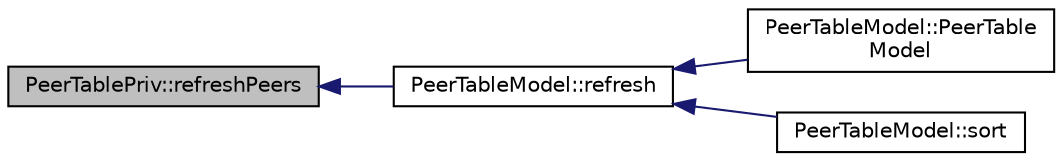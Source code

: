 digraph "PeerTablePriv::refreshPeers"
{
  edge [fontname="Helvetica",fontsize="10",labelfontname="Helvetica",labelfontsize="10"];
  node [fontname="Helvetica",fontsize="10",shape=record];
  rankdir="LR";
  Node15 [label="PeerTablePriv::refreshPeers",height=0.2,width=0.4,color="black", fillcolor="grey75", style="filled", fontcolor="black"];
  Node15 -> Node16 [dir="back",color="midnightblue",fontsize="10",style="solid",fontname="Helvetica"];
  Node16 [label="PeerTableModel::refresh",height=0.2,width=0.4,color="black", fillcolor="white", style="filled",URL="$d7/d25/class_peer_table_model.html#abae14b3fd8a38a60f752f67a57b5b0b3"];
  Node16 -> Node17 [dir="back",color="midnightblue",fontsize="10",style="solid",fontname="Helvetica"];
  Node17 [label="PeerTableModel::PeerTable\lModel",height=0.2,width=0.4,color="black", fillcolor="white", style="filled",URL="$d7/d25/class_peer_table_model.html#a94e40794eeb946475a4a747c1fe1a2c2"];
  Node16 -> Node18 [dir="back",color="midnightblue",fontsize="10",style="solid",fontname="Helvetica"];
  Node18 [label="PeerTableModel::sort",height=0.2,width=0.4,color="black", fillcolor="white", style="filled",URL="$d7/d25/class_peer_table_model.html#ac2211cda0ce659ac4c324c6ff24e1e5f"];
}
